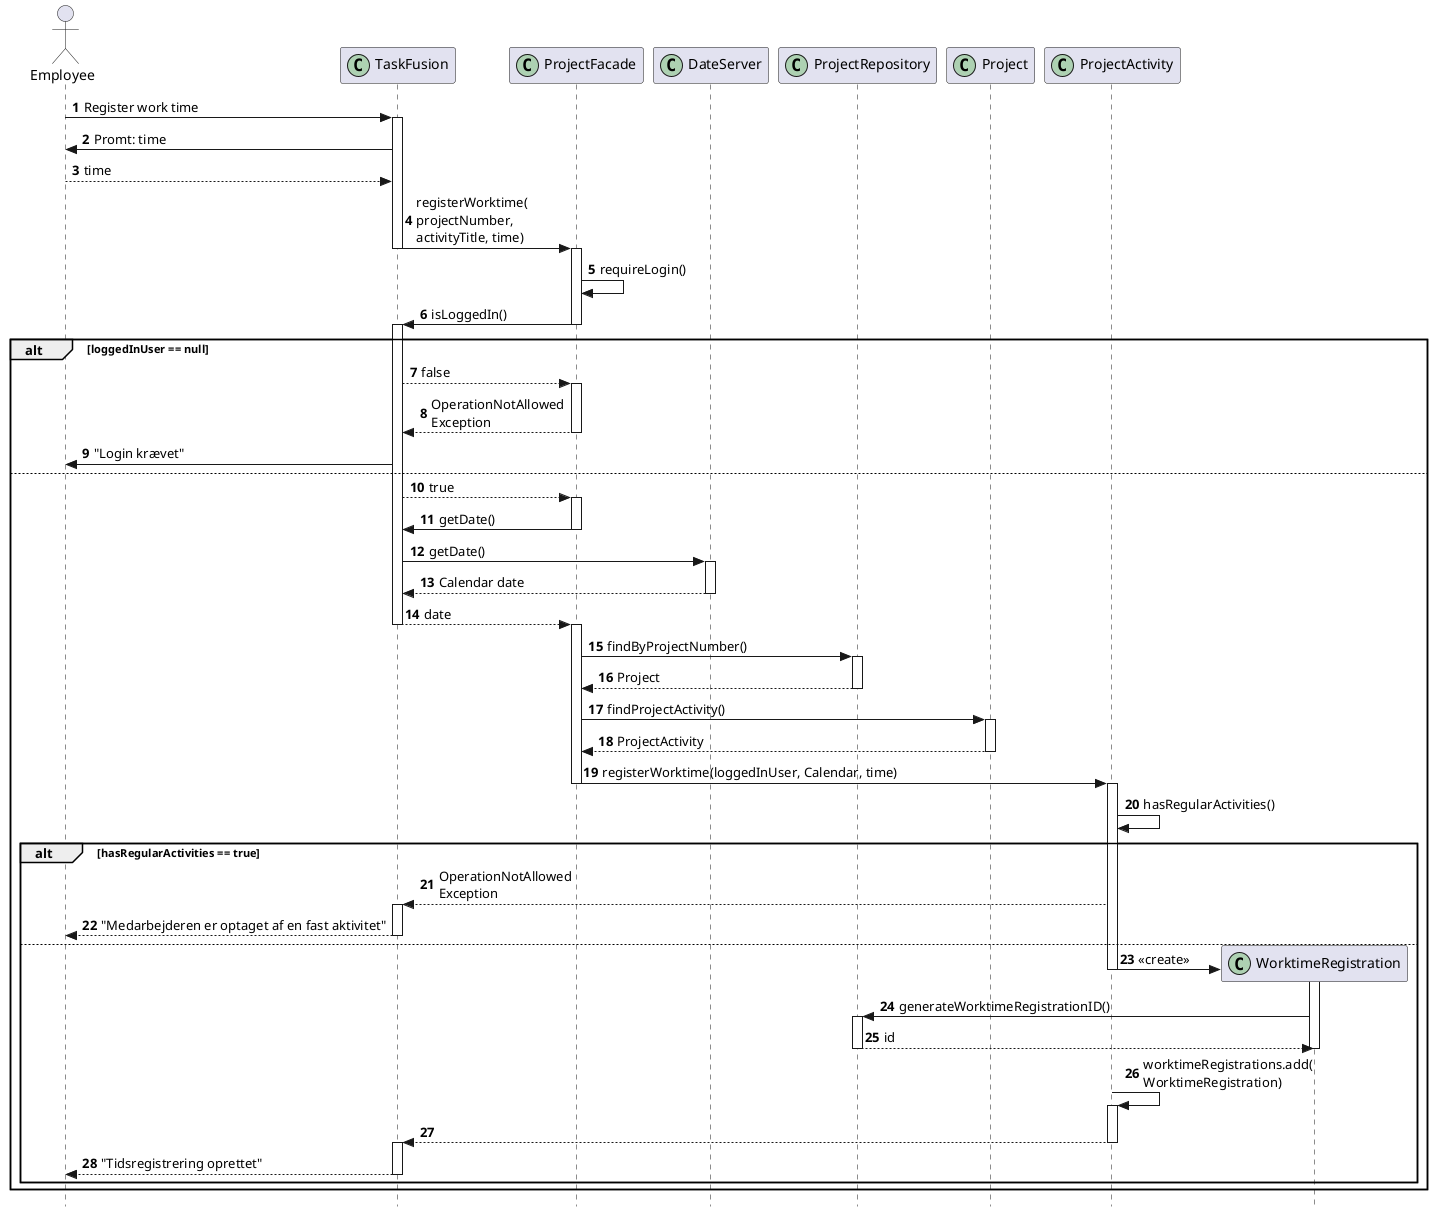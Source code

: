 @startuml seqRegisterWorktime
autonumber
hide footbox
skinparam style strictuml
hide unlinked
actor "Employee" as employee
participant "TaskFusion" as app << (C,#ADD1B2) >>
participant "ProjectFacade" as projectfacade << (C,#ADD1B2) >>
participant "DateServer" as ds << (C,#ADD1B2) >>
participant "ProjectRepository" as projectrepo << (C,#ADD1B2) >>
participant "Project" as project << (C,#ADD1B2) >>
collections "Map<String, Projects> projects" as projects << (M, Crimson) >>
collections "Map<String, Employee> employees" as emps << (M,Crimson) >>
participant "ProjectActivity" as projectactivity << (C,#ADD1B2) >>
participant "ProjectActivityViewModel" as regacvm << (C,#ADD1B2) >>
participant "WorktimeRegistration" as wt << (C,#ADD1B2) >>

employee -> app++: Register work time
app -> employee: Promt: time
employee --> app: time
app -> projectfacade--++: registerWorktime(\nprojectNumber,\nactivityTitle, time)
projectfacade -> projectfacade: requireLogin()
projectfacade -> app--++: isLoggedIn()
alt loggedInUser == null
    app --> projectfacade++: false
    projectfacade --> app--: OperationNotAllowed\nException
    app -> employee: "Login krævet"
else
    app --> projectfacade++: true
    projectfacade -> app--: getDate()
    app -> ds++: getDate()
    ds --> app--: Calendar date
    app --> projectfacade--++: date
    projectfacade -> projectrepo++: findByProjectNumber()
    projectrepo --> projectfacade--: Project
    projectfacade -> project++: findProjectActivity()
    project --> projectfacade--: ProjectActivity
    projectfacade -> projectactivity--++: registerWorktime(loggedInUser, Calendar, time)
    projectactivity -> projectactivity: hasRegularActivities()
    alt hasRegularActivities == true
        projectactivity --> app++: OperationNotAllowed\nException
        app --> employee--: "Medarbejderen er optaget af en fast aktivitet"
    else
        projectactivity -> wt**: <<create>>
        deactivate projectactivity
        activate wt
        wt -> projectrepo++: generateWorktimeRegistrationID()
        projectrepo --> wt--: id
        deactivate wt
        projectactivity -> projectactivity++: worktimeRegistrations.add(\nWorktimeRegistration)
        projectactivity --> app--++:
        app --> employee--: "Tidsregistrering oprettet"
    end
end
    @enduml